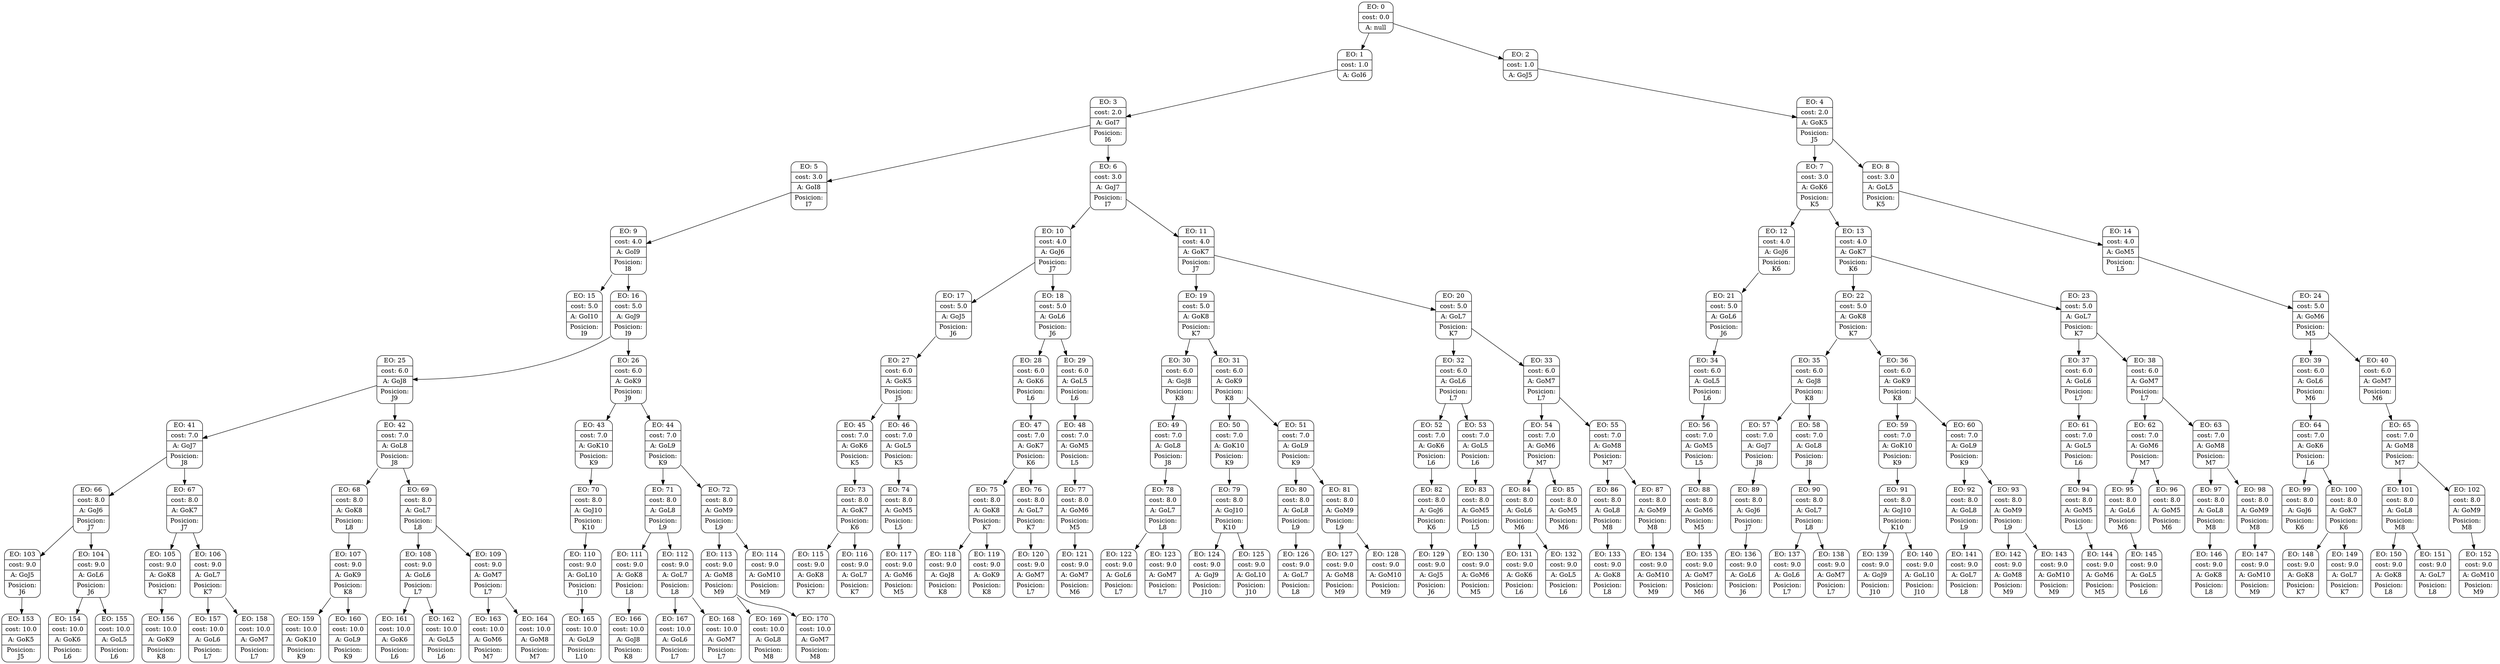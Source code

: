 digraph g {
node [shape = Mrecord];
nodo0[label="{EO: 0|cost: 0.0|A: null}"]
nodo1[label="{EO: 1|cost: 1.0|A: GoI6}"]
nodo3[label="{EO: 3|cost: 2.0|A: GoI7|Posicion:\nI6}"]
nodo5[label="{EO: 5|cost: 3.0|A: GoI8|Posicion:\nI7}"]
nodo9[label="{EO: 9|cost: 4.0|A: GoI9|Posicion:\nI8}"]
nodo15[label="{EO: 15|cost: 5.0|A: GoI10|Posicion:\nI9}"]

nodo9 -> nodo15;
nodo16[label="{EO: 16|cost: 5.0|A: GoJ9|Posicion:\nI9}"]
nodo25[label="{EO: 25|cost: 6.0|A: GoJ8|Posicion:\nJ9}"]
nodo41[label="{EO: 41|cost: 7.0|A: GoJ7|Posicion:\nJ8}"]
nodo66[label="{EO: 66|cost: 8.0|A: GoJ6|Posicion:\nJ7}"]
nodo103[label="{EO: 103|cost: 9.0|A: GoJ5|Posicion:\nJ6}"]
nodo153[label="{EO: 153|cost: 10.0|A: GoK5|Posicion:\nJ5}"]

nodo103 -> nodo153;

nodo66 -> nodo103;
nodo104[label="{EO: 104|cost: 9.0|A: GoL6|Posicion:\nJ6}"]
nodo154[label="{EO: 154|cost: 10.0|A: GoK6|Posicion:\nL6}"]

nodo104 -> nodo154;
nodo155[label="{EO: 155|cost: 10.0|A: GoL5|Posicion:\nL6}"]

nodo104 -> nodo155;

nodo66 -> nodo104;

nodo41 -> nodo66;
nodo67[label="{EO: 67|cost: 8.0|A: GoK7|Posicion:\nJ7}"]
nodo105[label="{EO: 105|cost: 9.0|A: GoK8|Posicion:\nK7}"]
nodo156[label="{EO: 156|cost: 10.0|A: GoK9|Posicion:\nK8}"]

nodo105 -> nodo156;

nodo67 -> nodo105;
nodo106[label="{EO: 106|cost: 9.0|A: GoL7|Posicion:\nK7}"]
nodo157[label="{EO: 157|cost: 10.0|A: GoL6|Posicion:\nL7}"]

nodo106 -> nodo157;
nodo158[label="{EO: 158|cost: 10.0|A: GoM7|Posicion:\nL7}"]

nodo106 -> nodo158;

nodo67 -> nodo106;

nodo41 -> nodo67;

nodo25 -> nodo41;
nodo42[label="{EO: 42|cost: 7.0|A: GoL8|Posicion:\nJ8}"]
nodo68[label="{EO: 68|cost: 8.0|A: GoK8|Posicion:\nL8}"]
nodo107[label="{EO: 107|cost: 9.0|A: GoK9|Posicion:\nK8}"]
nodo159[label="{EO: 159|cost: 10.0|A: GoK10|Posicion:\nK9}"]

nodo107 -> nodo159;
nodo160[label="{EO: 160|cost: 10.0|A: GoL9|Posicion:\nK9}"]

nodo107 -> nodo160;

nodo68 -> nodo107;

nodo42 -> nodo68;
nodo69[label="{EO: 69|cost: 8.0|A: GoL7|Posicion:\nL8}"]
nodo108[label="{EO: 108|cost: 9.0|A: GoL6|Posicion:\nL7}"]
nodo161[label="{EO: 161|cost: 10.0|A: GoK6|Posicion:\nL6}"]

nodo108 -> nodo161;
nodo162[label="{EO: 162|cost: 10.0|A: GoL5|Posicion:\nL6}"]

nodo108 -> nodo162;

nodo69 -> nodo108;
nodo109[label="{EO: 109|cost: 9.0|A: GoM7|Posicion:\nL7}"]
nodo163[label="{EO: 163|cost: 10.0|A: GoM6|Posicion:\nM7}"]

nodo109 -> nodo163;
nodo164[label="{EO: 164|cost: 10.0|A: GoM8|Posicion:\nM7}"]

nodo109 -> nodo164;

nodo69 -> nodo109;

nodo42 -> nodo69;

nodo25 -> nodo42;

nodo16 -> nodo25;
nodo26[label="{EO: 26|cost: 6.0|A: GoK9|Posicion:\nJ9}"]
nodo43[label="{EO: 43|cost: 7.0|A: GoK10|Posicion:\nK9}"]
nodo70[label="{EO: 70|cost: 8.0|A: GoJ10|Posicion:\nK10}"]
nodo110[label="{EO: 110|cost: 9.0|A: GoL10|Posicion:\nJ10}"]
nodo165[label="{EO: 165|cost: 10.0|A: GoL9|Posicion:\nL10}"]

nodo110 -> nodo165;

nodo70 -> nodo110;

nodo43 -> nodo70;

nodo26 -> nodo43;
nodo44[label="{EO: 44|cost: 7.0|A: GoL9|Posicion:\nK9}"]
nodo71[label="{EO: 71|cost: 8.0|A: GoL8|Posicion:\nL9}"]
nodo111[label="{EO: 111|cost: 9.0|A: GoK8|Posicion:\nL8}"]
nodo166[label="{EO: 166|cost: 10.0|A: GoJ8|Posicion:\nK8}"]

nodo111 -> nodo166;

nodo71 -> nodo111;
nodo112[label="{EO: 112|cost: 9.0|A: GoL7|Posicion:\nL8}"]
nodo167[label="{EO: 167|cost: 10.0|A: GoL6|Posicion:\nL7}"]

nodo112 -> nodo167;
nodo168[label="{EO: 168|cost: 10.0|A: GoM7|Posicion:\nL7}"]

nodo112 -> nodo168;

nodo71 -> nodo112;

nodo44 -> nodo71;
nodo72[label="{EO: 72|cost: 8.0|A: GoM9|Posicion:\nL9}"]
nodo113[label="{EO: 113|cost: 9.0|A: GoM8|Posicion:\nM9}"]
nodo169[label="{EO: 169|cost: 10.0|A: GoL8|Posicion:\nM8}"]

nodo113 -> nodo169;
nodo170[label="{EO: 170|cost: 10.0|A: GoM7|Posicion:\nM8}"]

nodo113 -> nodo170;

nodo72 -> nodo113;
nodo114[label="{EO: 114|cost: 9.0|A: GoM10|Posicion:\nM9}"]

nodo72 -> nodo114;

nodo44 -> nodo72;

nodo26 -> nodo44;

nodo16 -> nodo26;

nodo9 -> nodo16;

nodo5 -> nodo9;

nodo3 -> nodo5;
nodo6[label="{EO: 6|cost: 3.0|A: GoJ7|Posicion:\nI7}"]
nodo10[label="{EO: 10|cost: 4.0|A: GoJ6|Posicion:\nJ7}"]
nodo17[label="{EO: 17|cost: 5.0|A: GoJ5|Posicion:\nJ6}"]
nodo27[label="{EO: 27|cost: 6.0|A: GoK5|Posicion:\nJ5}"]
nodo45[label="{EO: 45|cost: 7.0|A: GoK6|Posicion:\nK5}"]
nodo73[label="{EO: 73|cost: 8.0|A: GoK7|Posicion:\nK6}"]
nodo115[label="{EO: 115|cost: 9.0|A: GoK8|Posicion:\nK7}"]

nodo73 -> nodo115;
nodo116[label="{EO: 116|cost: 9.0|A: GoL7|Posicion:\nK7}"]

nodo73 -> nodo116;

nodo45 -> nodo73;

nodo27 -> nodo45;
nodo46[label="{EO: 46|cost: 7.0|A: GoL5|Posicion:\nK5}"]
nodo74[label="{EO: 74|cost: 8.0|A: GoM5|Posicion:\nL5}"]
nodo117[label="{EO: 117|cost: 9.0|A: GoM6|Posicion:\nM5}"]

nodo74 -> nodo117;

nodo46 -> nodo74;

nodo27 -> nodo46;

nodo17 -> nodo27;

nodo10 -> nodo17;
nodo18[label="{EO: 18|cost: 5.0|A: GoL6|Posicion:\nJ6}"]
nodo28[label="{EO: 28|cost: 6.0|A: GoK6|Posicion:\nL6}"]
nodo47[label="{EO: 47|cost: 7.0|A: GoK7|Posicion:\nK6}"]
nodo75[label="{EO: 75|cost: 8.0|A: GoK8|Posicion:\nK7}"]
nodo118[label="{EO: 118|cost: 9.0|A: GoJ8|Posicion:\nK8}"]

nodo75 -> nodo118;
nodo119[label="{EO: 119|cost: 9.0|A: GoK9|Posicion:\nK8}"]

nodo75 -> nodo119;

nodo47 -> nodo75;
nodo76[label="{EO: 76|cost: 8.0|A: GoL7|Posicion:\nK7}"]
nodo120[label="{EO: 120|cost: 9.0|A: GoM7|Posicion:\nL7}"]

nodo76 -> nodo120;

nodo47 -> nodo76;

nodo28 -> nodo47;

nodo18 -> nodo28;
nodo29[label="{EO: 29|cost: 6.0|A: GoL5|Posicion:\nL6}"]
nodo48[label="{EO: 48|cost: 7.0|A: GoM5|Posicion:\nL5}"]
nodo77[label="{EO: 77|cost: 8.0|A: GoM6|Posicion:\nM5}"]
nodo121[label="{EO: 121|cost: 9.0|A: GoM7|Posicion:\nM6}"]

nodo77 -> nodo121;

nodo48 -> nodo77;

nodo29 -> nodo48;

nodo18 -> nodo29;

nodo10 -> nodo18;

nodo6 -> nodo10;
nodo11[label="{EO: 11|cost: 4.0|A: GoK7|Posicion:\nJ7}"]
nodo19[label="{EO: 19|cost: 5.0|A: GoK8|Posicion:\nK7}"]
nodo30[label="{EO: 30|cost: 6.0|A: GoJ8|Posicion:\nK8}"]
nodo49[label="{EO: 49|cost: 7.0|A: GoL8|Posicion:\nJ8}"]
nodo78[label="{EO: 78|cost: 8.0|A: GoL7|Posicion:\nL8}"]
nodo122[label="{EO: 122|cost: 9.0|A: GoL6|Posicion:\nL7}"]

nodo78 -> nodo122;
nodo123[label="{EO: 123|cost: 9.0|A: GoM7|Posicion:\nL7}"]

nodo78 -> nodo123;

nodo49 -> nodo78;

nodo30 -> nodo49;

nodo19 -> nodo30;
nodo31[label="{EO: 31|cost: 6.0|A: GoK9|Posicion:\nK8}"]
nodo50[label="{EO: 50|cost: 7.0|A: GoK10|Posicion:\nK9}"]
nodo79[label="{EO: 79|cost: 8.0|A: GoJ10|Posicion:\nK10}"]
nodo124[label="{EO: 124|cost: 9.0|A: GoJ9|Posicion:\nJ10}"]

nodo79 -> nodo124;
nodo125[label="{EO: 125|cost: 9.0|A: GoL10|Posicion:\nJ10}"]

nodo79 -> nodo125;

nodo50 -> nodo79;

nodo31 -> nodo50;
nodo51[label="{EO: 51|cost: 7.0|A: GoL9|Posicion:\nK9}"]
nodo80[label="{EO: 80|cost: 8.0|A: GoL8|Posicion:\nL9}"]
nodo126[label="{EO: 126|cost: 9.0|A: GoL7|Posicion:\nL8}"]

nodo80 -> nodo126;

nodo51 -> nodo80;
nodo81[label="{EO: 81|cost: 8.0|A: GoM9|Posicion:\nL9}"]
nodo127[label="{EO: 127|cost: 9.0|A: GoM8|Posicion:\nM9}"]

nodo81 -> nodo127;
nodo128[label="{EO: 128|cost: 9.0|A: GoM10|Posicion:\nM9}"]

nodo81 -> nodo128;

nodo51 -> nodo81;

nodo31 -> nodo51;

nodo19 -> nodo31;

nodo11 -> nodo19;
nodo20[label="{EO: 20|cost: 5.0|A: GoL7|Posicion:\nK7}"]
nodo32[label="{EO: 32|cost: 6.0|A: GoL6|Posicion:\nL7}"]
nodo52[label="{EO: 52|cost: 7.0|A: GoK6|Posicion:\nL6}"]
nodo82[label="{EO: 82|cost: 8.0|A: GoJ6|Posicion:\nK6}"]
nodo129[label="{EO: 129|cost: 9.0|A: GoJ5|Posicion:\nJ6}"]

nodo82 -> nodo129;

nodo52 -> nodo82;

nodo32 -> nodo52;
nodo53[label="{EO: 53|cost: 7.0|A: GoL5|Posicion:\nL6}"]
nodo83[label="{EO: 83|cost: 8.0|A: GoM5|Posicion:\nL5}"]
nodo130[label="{EO: 130|cost: 9.0|A: GoM6|Posicion:\nM5}"]

nodo83 -> nodo130;

nodo53 -> nodo83;

nodo32 -> nodo53;

nodo20 -> nodo32;
nodo33[label="{EO: 33|cost: 6.0|A: GoM7|Posicion:\nL7}"]
nodo54[label="{EO: 54|cost: 7.0|A: GoM6|Posicion:\nM7}"]
nodo84[label="{EO: 84|cost: 8.0|A: GoL6|Posicion:\nM6}"]
nodo131[label="{EO: 131|cost: 9.0|A: GoK6|Posicion:\nL6}"]

nodo84 -> nodo131;
nodo132[label="{EO: 132|cost: 9.0|A: GoL5|Posicion:\nL6}"]

nodo84 -> nodo132;

nodo54 -> nodo84;
nodo85[label="{EO: 85|cost: 8.0|A: GoM5|Posicion:\nM6}"]

nodo54 -> nodo85;

nodo33 -> nodo54;
nodo55[label="{EO: 55|cost: 7.0|A: GoM8|Posicion:\nM7}"]
nodo86[label="{EO: 86|cost: 8.0|A: GoL8|Posicion:\nM8}"]
nodo133[label="{EO: 133|cost: 9.0|A: GoK8|Posicion:\nL8}"]

nodo86 -> nodo133;

nodo55 -> nodo86;
nodo87[label="{EO: 87|cost: 8.0|A: GoM9|Posicion:\nM8}"]
nodo134[label="{EO: 134|cost: 9.0|A: GoM10|Posicion:\nM9}"]

nodo87 -> nodo134;

nodo55 -> nodo87;

nodo33 -> nodo55;

nodo20 -> nodo33;

nodo11 -> nodo20;

nodo6 -> nodo11;

nodo3 -> nodo6;

nodo1 -> nodo3;

nodo0 -> nodo1;
nodo2[label="{EO: 2|cost: 1.0|A: GoJ5}"]
nodo4[label="{EO: 4|cost: 2.0|A: GoK5|Posicion:\nJ5}"]
nodo7[label="{EO: 7|cost: 3.0|A: GoK6|Posicion:\nK5}"]
nodo12[label="{EO: 12|cost: 4.0|A: GoJ6|Posicion:\nK6}"]
nodo21[label="{EO: 21|cost: 5.0|A: GoL6|Posicion:\nJ6}"]
nodo34[label="{EO: 34|cost: 6.0|A: GoL5|Posicion:\nL6}"]
nodo56[label="{EO: 56|cost: 7.0|A: GoM5|Posicion:\nL5}"]
nodo88[label="{EO: 88|cost: 8.0|A: GoM6|Posicion:\nM5}"]
nodo135[label="{EO: 135|cost: 9.0|A: GoM7|Posicion:\nM6}"]

nodo88 -> nodo135;

nodo56 -> nodo88;

nodo34 -> nodo56;

nodo21 -> nodo34;

nodo12 -> nodo21;

nodo7 -> nodo12;
nodo13[label="{EO: 13|cost: 4.0|A: GoK7|Posicion:\nK6}"]
nodo22[label="{EO: 22|cost: 5.0|A: GoK8|Posicion:\nK7}"]
nodo35[label="{EO: 35|cost: 6.0|A: GoJ8|Posicion:\nK8}"]
nodo57[label="{EO: 57|cost: 7.0|A: GoJ7|Posicion:\nJ8}"]
nodo89[label="{EO: 89|cost: 8.0|A: GoJ6|Posicion:\nJ7}"]
nodo136[label="{EO: 136|cost: 9.0|A: GoL6|Posicion:\nJ6}"]

nodo89 -> nodo136;

nodo57 -> nodo89;

nodo35 -> nodo57;
nodo58[label="{EO: 58|cost: 7.0|A: GoL8|Posicion:\nJ8}"]
nodo90[label="{EO: 90|cost: 8.0|A: GoL7|Posicion:\nL8}"]
nodo137[label="{EO: 137|cost: 9.0|A: GoL6|Posicion:\nL7}"]

nodo90 -> nodo137;
nodo138[label="{EO: 138|cost: 9.0|A: GoM7|Posicion:\nL7}"]

nodo90 -> nodo138;

nodo58 -> nodo90;

nodo35 -> nodo58;

nodo22 -> nodo35;
nodo36[label="{EO: 36|cost: 6.0|A: GoK9|Posicion:\nK8}"]
nodo59[label="{EO: 59|cost: 7.0|A: GoK10|Posicion:\nK9}"]
nodo91[label="{EO: 91|cost: 8.0|A: GoJ10|Posicion:\nK10}"]
nodo139[label="{EO: 139|cost: 9.0|A: GoJ9|Posicion:\nJ10}"]

nodo91 -> nodo139;
nodo140[label="{EO: 140|cost: 9.0|A: GoL10|Posicion:\nJ10}"]

nodo91 -> nodo140;

nodo59 -> nodo91;

nodo36 -> nodo59;
nodo60[label="{EO: 60|cost: 7.0|A: GoL9|Posicion:\nK9}"]
nodo92[label="{EO: 92|cost: 8.0|A: GoL8|Posicion:\nL9}"]
nodo141[label="{EO: 141|cost: 9.0|A: GoL7|Posicion:\nL8}"]

nodo92 -> nodo141;

nodo60 -> nodo92;
nodo93[label="{EO: 93|cost: 8.0|A: GoM9|Posicion:\nL9}"]
nodo142[label="{EO: 142|cost: 9.0|A: GoM8|Posicion:\nM9}"]

nodo93 -> nodo142;
nodo143[label="{EO: 143|cost: 9.0|A: GoM10|Posicion:\nM9}"]

nodo93 -> nodo143;

nodo60 -> nodo93;

nodo36 -> nodo60;

nodo22 -> nodo36;

nodo13 -> nodo22;
nodo23[label="{EO: 23|cost: 5.0|A: GoL7|Posicion:\nK7}"]
nodo37[label="{EO: 37|cost: 6.0|A: GoL6|Posicion:\nL7}"]
nodo61[label="{EO: 61|cost: 7.0|A: GoL5|Posicion:\nL6}"]
nodo94[label="{EO: 94|cost: 8.0|A: GoM5|Posicion:\nL5}"]
nodo144[label="{EO: 144|cost: 9.0|A: GoM6|Posicion:\nM5}"]

nodo94 -> nodo144;

nodo61 -> nodo94;

nodo37 -> nodo61;

nodo23 -> nodo37;
nodo38[label="{EO: 38|cost: 6.0|A: GoM7|Posicion:\nL7}"]
nodo62[label="{EO: 62|cost: 7.0|A: GoM6|Posicion:\nM7}"]
nodo95[label="{EO: 95|cost: 8.0|A: GoL6|Posicion:\nM6}"]
nodo145[label="{EO: 145|cost: 9.0|A: GoL5|Posicion:\nL6}"]

nodo95 -> nodo145;

nodo62 -> nodo95;
nodo96[label="{EO: 96|cost: 8.0|A: GoM5|Posicion:\nM6}"]

nodo62 -> nodo96;

nodo38 -> nodo62;
nodo63[label="{EO: 63|cost: 7.0|A: GoM8|Posicion:\nM7}"]
nodo97[label="{EO: 97|cost: 8.0|A: GoL8|Posicion:\nM8}"]
nodo146[label="{EO: 146|cost: 9.0|A: GoK8|Posicion:\nL8}"]

nodo97 -> nodo146;

nodo63 -> nodo97;
nodo98[label="{EO: 98|cost: 8.0|A: GoM9|Posicion:\nM8}"]
nodo147[label="{EO: 147|cost: 9.0|A: GoM10|Posicion:\nM9}"]

nodo98 -> nodo147;

nodo63 -> nodo98;

nodo38 -> nodo63;

nodo23 -> nodo38;

nodo13 -> nodo23;

nodo7 -> nodo13;

nodo4 -> nodo7;
nodo8[label="{EO: 8|cost: 3.0|A: GoL5|Posicion:\nK5}"]
nodo14[label="{EO: 14|cost: 4.0|A: GoM5|Posicion:\nL5}"]
nodo24[label="{EO: 24|cost: 5.0|A: GoM6|Posicion:\nM5}"]
nodo39[label="{EO: 39|cost: 6.0|A: GoL6|Posicion:\nM6}"]
nodo64[label="{EO: 64|cost: 7.0|A: GoK6|Posicion:\nL6}"]
nodo99[label="{EO: 99|cost: 8.0|A: GoJ6|Posicion:\nK6}"]

nodo64 -> nodo99;
nodo100[label="{EO: 100|cost: 8.0|A: GoK7|Posicion:\nK6}"]
nodo148[label="{EO: 148|cost: 9.0|A: GoK8|Posicion:\nK7}"]

nodo100 -> nodo148;
nodo149[label="{EO: 149|cost: 9.0|A: GoL7|Posicion:\nK7}"]

nodo100 -> nodo149;

nodo64 -> nodo100;

nodo39 -> nodo64;

nodo24 -> nodo39;
nodo40[label="{EO: 40|cost: 6.0|A: GoM7|Posicion:\nM6}"]
nodo65[label="{EO: 65|cost: 7.0|A: GoM8|Posicion:\nM7}"]
nodo101[label="{EO: 101|cost: 8.0|A: GoL8|Posicion:\nM8}"]
nodo150[label="{EO: 150|cost: 9.0|A: GoK8|Posicion:\nL8}"]

nodo101 -> nodo150;
nodo151[label="{EO: 151|cost: 9.0|A: GoL7|Posicion:\nL8}"]

nodo101 -> nodo151;

nodo65 -> nodo101;
nodo102[label="{EO: 102|cost: 8.0|A: GoM9|Posicion:\nM8}"]
nodo152[label="{EO: 152|cost: 9.0|A: GoM10|Posicion:\nM9}"]

nodo102 -> nodo152;

nodo65 -> nodo102;

nodo40 -> nodo65;

nodo24 -> nodo40;

nodo14 -> nodo24;

nodo8 -> nodo14;

nodo4 -> nodo8;

nodo2 -> nodo4;

nodo0 -> nodo2;


}